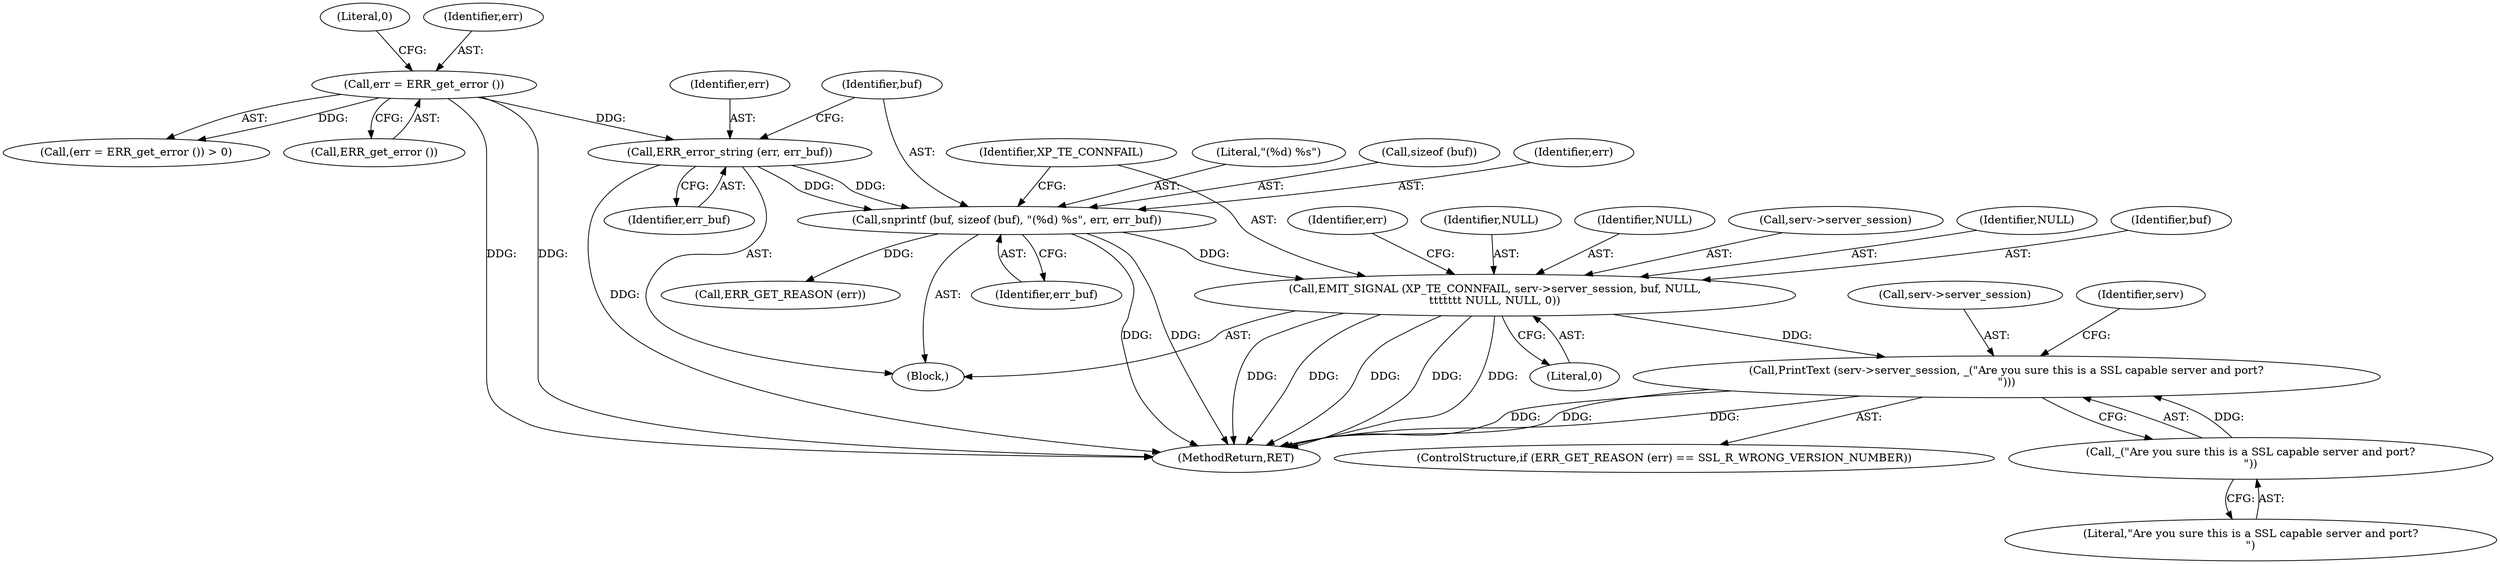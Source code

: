 digraph "0_hexchat_c9b63f7f9be01692b03fa15275135a4910a7e02d@pointer" {
"1000165" [label="(Call,PrintText (serv->server_session, _(\"Are you sure this is a SSL capable server and port?\n\")))"];
"1000150" [label="(Call,EMIT_SIGNAL (XP_TE_CONNFAIL, serv->server_session, buf, NULL,\n\t\t\t\t\t\t\t NULL, NULL, 0))"];
"1000143" [label="(Call,snprintf (buf, sizeof (buf), \"(%d) %s\", err, err_buf))"];
"1000140" [label="(Call,ERR_error_string (err, err_buf))"];
"1000135" [label="(Call,err = ERR_get_error ())"];
"1000169" [label="(Call,_(\"Are you sure this is a SSL capable server and port?\n\"))"];
"1000607" [label="(MethodReturn,RET)"];
"1000163" [label="(Identifier,err)"];
"1000141" [label="(Identifier,err)"];
"1000159" [label="(Literal,0)"];
"1000138" [label="(Literal,0)"];
"1000149" [label="(Identifier,err_buf)"];
"1000160" [label="(ControlStructure,if (ERR_GET_REASON (err) == SSL_R_WRONG_VERSION_NUMBER))"];
"1000142" [label="(Identifier,err_buf)"];
"1000169" [label="(Call,_(\"Are you sure this is a SSL capable server and port?\n\"))"];
"1000134" [label="(Call,(err = ERR_get_error ()) > 0)"];
"1000140" [label="(Call,ERR_error_string (err, err_buf))"];
"1000158" [label="(Identifier,NULL)"];
"1000156" [label="(Identifier,NULL)"];
"1000151" [label="(Identifier,XP_TE_CONNFAIL)"];
"1000166" [label="(Call,serv->server_session)"];
"1000172" [label="(Identifier,serv)"];
"1000150" [label="(Call,EMIT_SIGNAL (XP_TE_CONNFAIL, serv->server_session, buf, NULL,\n\t\t\t\t\t\t\t NULL, NULL, 0))"];
"1000162" [label="(Call,ERR_GET_REASON (err))"];
"1000135" [label="(Call,err = ERR_get_error ())"];
"1000165" [label="(Call,PrintText (serv->server_session, _(\"Are you sure this is a SSL capable server and port?\n\")))"];
"1000143" [label="(Call,snprintf (buf, sizeof (buf), \"(%d) %s\", err, err_buf))"];
"1000147" [label="(Literal,\"(%d) %s\")"];
"1000145" [label="(Call,sizeof (buf))"];
"1000148" [label="(Identifier,err)"];
"1000170" [label="(Literal,\"Are you sure this is a SSL capable server and port?\n\")"];
"1000152" [label="(Call,serv->server_session)"];
"1000157" [label="(Identifier,NULL)"];
"1000144" [label="(Identifier,buf)"];
"1000139" [label="(Block,)"];
"1000137" [label="(Call,ERR_get_error ())"];
"1000136" [label="(Identifier,err)"];
"1000155" [label="(Identifier,buf)"];
"1000165" -> "1000160"  [label="AST: "];
"1000165" -> "1000169"  [label="CFG: "];
"1000166" -> "1000165"  [label="AST: "];
"1000169" -> "1000165"  [label="AST: "];
"1000172" -> "1000165"  [label="CFG: "];
"1000165" -> "1000607"  [label="DDG: "];
"1000165" -> "1000607"  [label="DDG: "];
"1000165" -> "1000607"  [label="DDG: "];
"1000150" -> "1000165"  [label="DDG: "];
"1000169" -> "1000165"  [label="DDG: "];
"1000150" -> "1000139"  [label="AST: "];
"1000150" -> "1000159"  [label="CFG: "];
"1000151" -> "1000150"  [label="AST: "];
"1000152" -> "1000150"  [label="AST: "];
"1000155" -> "1000150"  [label="AST: "];
"1000156" -> "1000150"  [label="AST: "];
"1000157" -> "1000150"  [label="AST: "];
"1000158" -> "1000150"  [label="AST: "];
"1000159" -> "1000150"  [label="AST: "];
"1000163" -> "1000150"  [label="CFG: "];
"1000150" -> "1000607"  [label="DDG: "];
"1000150" -> "1000607"  [label="DDG: "];
"1000150" -> "1000607"  [label="DDG: "];
"1000150" -> "1000607"  [label="DDG: "];
"1000150" -> "1000607"  [label="DDG: "];
"1000143" -> "1000150"  [label="DDG: "];
"1000143" -> "1000139"  [label="AST: "];
"1000143" -> "1000149"  [label="CFG: "];
"1000144" -> "1000143"  [label="AST: "];
"1000145" -> "1000143"  [label="AST: "];
"1000147" -> "1000143"  [label="AST: "];
"1000148" -> "1000143"  [label="AST: "];
"1000149" -> "1000143"  [label="AST: "];
"1000151" -> "1000143"  [label="CFG: "];
"1000143" -> "1000607"  [label="DDG: "];
"1000143" -> "1000607"  [label="DDG: "];
"1000140" -> "1000143"  [label="DDG: "];
"1000140" -> "1000143"  [label="DDG: "];
"1000143" -> "1000162"  [label="DDG: "];
"1000140" -> "1000139"  [label="AST: "];
"1000140" -> "1000142"  [label="CFG: "];
"1000141" -> "1000140"  [label="AST: "];
"1000142" -> "1000140"  [label="AST: "];
"1000144" -> "1000140"  [label="CFG: "];
"1000140" -> "1000607"  [label="DDG: "];
"1000135" -> "1000140"  [label="DDG: "];
"1000135" -> "1000134"  [label="AST: "];
"1000135" -> "1000137"  [label="CFG: "];
"1000136" -> "1000135"  [label="AST: "];
"1000137" -> "1000135"  [label="AST: "];
"1000138" -> "1000135"  [label="CFG: "];
"1000135" -> "1000607"  [label="DDG: "];
"1000135" -> "1000607"  [label="DDG: "];
"1000135" -> "1000134"  [label="DDG: "];
"1000169" -> "1000170"  [label="CFG: "];
"1000170" -> "1000169"  [label="AST: "];
}
